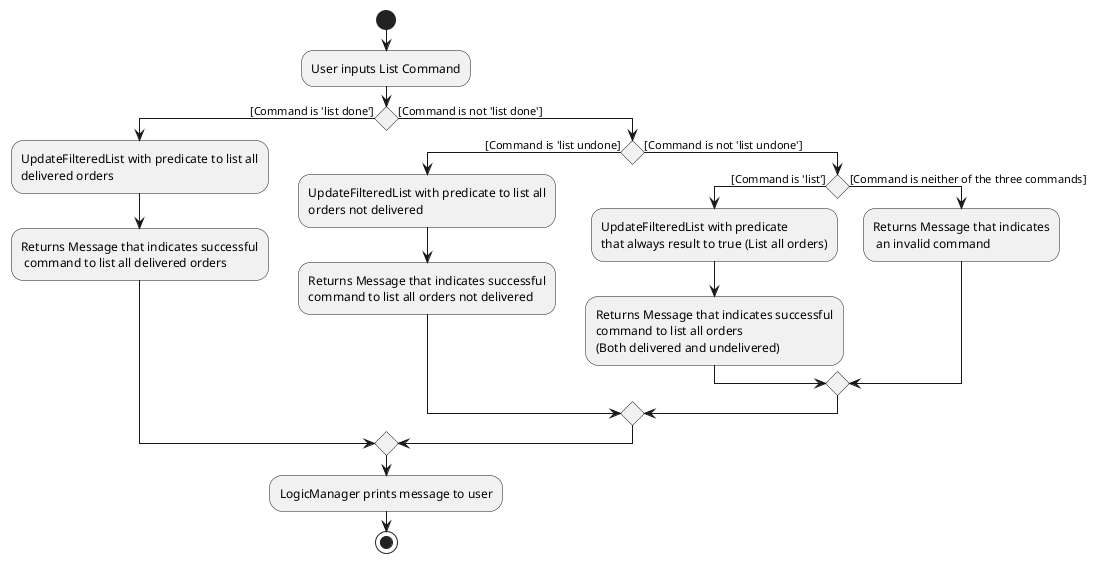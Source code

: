 @startuml
start
:User inputs List Command;

If () then ([Command is 'list done'])
    :UpdateFilteredList with predicate to list all
    delivered orders;
    :Returns Message that indicates successful
     command to list all delivered orders;
else ([Command is not 'list done'])
    If () then ([Command is 'list undone])
        :UpdateFilteredList with predicate to list all
        orders not delivered;
        :Returns Message that indicates successful
        command to list all orders not delivered;
        else ([Command is not 'list undone'])
            If () then ([Command is 'list'])
                :UpdateFilteredList with predicate
                that always result to true (List all orders);
                :Returns Message that indicates successful
                command to list all orders
                (Both delivered and undelivered);
            else ([Command is neither of the three commands])
                :Returns Message that indicates
                 an invalid command;

        endif
endif
endif
:LogicManager prints message to user;

stop
@enduml
